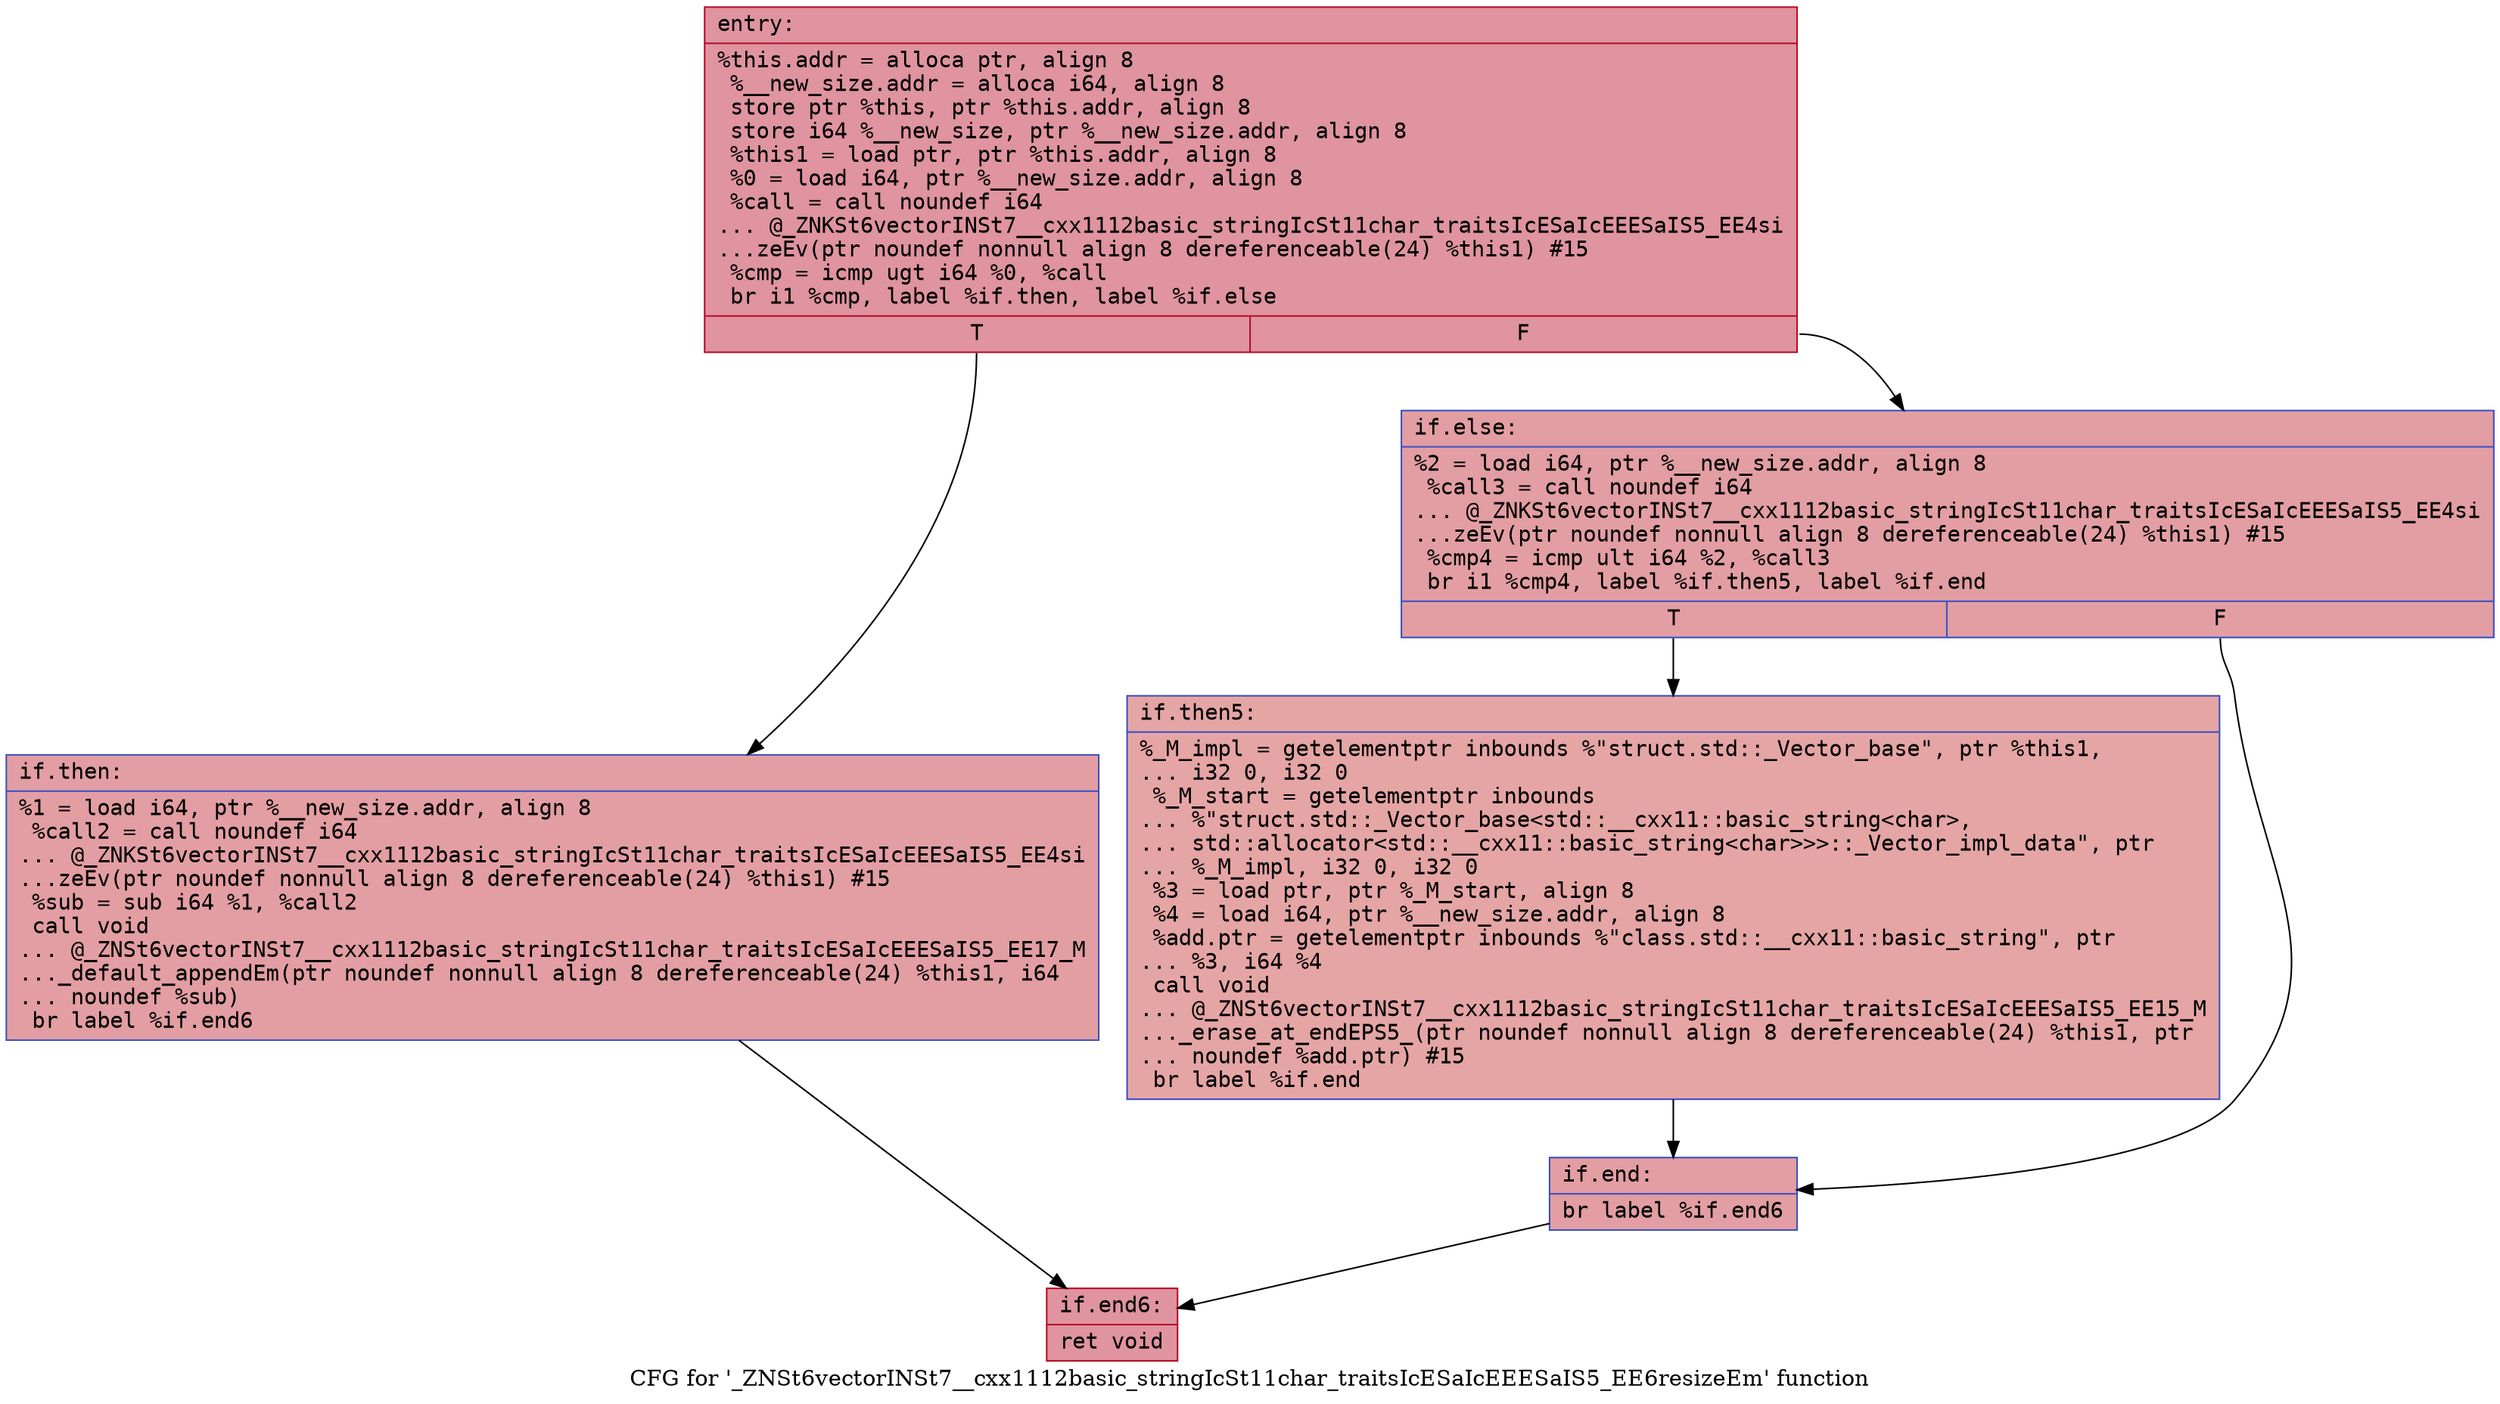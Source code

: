 digraph "CFG for '_ZNSt6vectorINSt7__cxx1112basic_stringIcSt11char_traitsIcESaIcEEESaIS5_EE6resizeEm' function" {
	label="CFG for '_ZNSt6vectorINSt7__cxx1112basic_stringIcSt11char_traitsIcESaIcEEESaIS5_EE6resizeEm' function";

	Node0x55bd404adca0 [shape=record,color="#b70d28ff", style=filled, fillcolor="#b70d2870" fontname="Courier",label="{entry:\l|  %this.addr = alloca ptr, align 8\l  %__new_size.addr = alloca i64, align 8\l  store ptr %this, ptr %this.addr, align 8\l  store i64 %__new_size, ptr %__new_size.addr, align 8\l  %this1 = load ptr, ptr %this.addr, align 8\l  %0 = load i64, ptr %__new_size.addr, align 8\l  %call = call noundef i64\l... @_ZNKSt6vectorINSt7__cxx1112basic_stringIcSt11char_traitsIcESaIcEEESaIS5_EE4si\l...zeEv(ptr noundef nonnull align 8 dereferenceable(24) %this1) #15\l  %cmp = icmp ugt i64 %0, %call\l  br i1 %cmp, label %if.then, label %if.else\l|{<s0>T|<s1>F}}"];
	Node0x55bd404adca0:s0 -> Node0x55bd404ae0a0[tooltip="entry -> if.then\nProbability 50.00%" ];
	Node0x55bd404adca0:s1 -> Node0x55bd404ae110[tooltip="entry -> if.else\nProbability 50.00%" ];
	Node0x55bd404ae0a0 [shape=record,color="#3d50c3ff", style=filled, fillcolor="#be242e70" fontname="Courier",label="{if.then:\l|  %1 = load i64, ptr %__new_size.addr, align 8\l  %call2 = call noundef i64\l... @_ZNKSt6vectorINSt7__cxx1112basic_stringIcSt11char_traitsIcESaIcEEESaIS5_EE4si\l...zeEv(ptr noundef nonnull align 8 dereferenceable(24) %this1) #15\l  %sub = sub i64 %1, %call2\l  call void\l... @_ZNSt6vectorINSt7__cxx1112basic_stringIcSt11char_traitsIcESaIcEEESaIS5_EE17_M\l..._default_appendEm(ptr noundef nonnull align 8 dereferenceable(24) %this1, i64\l... noundef %sub)\l  br label %if.end6\l}"];
	Node0x55bd404ae0a0 -> Node0x55bd404ae6c0[tooltip="if.then -> if.end6\nProbability 100.00%" ];
	Node0x55bd404ae110 [shape=record,color="#3d50c3ff", style=filled, fillcolor="#be242e70" fontname="Courier",label="{if.else:\l|  %2 = load i64, ptr %__new_size.addr, align 8\l  %call3 = call noundef i64\l... @_ZNKSt6vectorINSt7__cxx1112basic_stringIcSt11char_traitsIcESaIcEEESaIS5_EE4si\l...zeEv(ptr noundef nonnull align 8 dereferenceable(24) %this1) #15\l  %cmp4 = icmp ult i64 %2, %call3\l  br i1 %cmp4, label %if.then5, label %if.end\l|{<s0>T|<s1>F}}"];
	Node0x55bd404ae110:s0 -> Node0x55bd404aeaf0[tooltip="if.else -> if.then5\nProbability 50.00%" ];
	Node0x55bd404ae110:s1 -> Node0x55bd404aeb40[tooltip="if.else -> if.end\nProbability 50.00%" ];
	Node0x55bd404aeaf0 [shape=record,color="#3d50c3ff", style=filled, fillcolor="#c5333470" fontname="Courier",label="{if.then5:\l|  %_M_impl = getelementptr inbounds %\"struct.std::_Vector_base\", ptr %this1,\l... i32 0, i32 0\l  %_M_start = getelementptr inbounds\l... %\"struct.std::_Vector_base\<std::__cxx11::basic_string\<char\>,\l... std::allocator\<std::__cxx11::basic_string\<char\>\>\>::_Vector_impl_data\", ptr\l... %_M_impl, i32 0, i32 0\l  %3 = load ptr, ptr %_M_start, align 8\l  %4 = load i64, ptr %__new_size.addr, align 8\l  %add.ptr = getelementptr inbounds %\"class.std::__cxx11::basic_string\", ptr\l... %3, i64 %4\l  call void\l... @_ZNSt6vectorINSt7__cxx1112basic_stringIcSt11char_traitsIcESaIcEEESaIS5_EE15_M\l..._erase_at_endEPS5_(ptr noundef nonnull align 8 dereferenceable(24) %this1, ptr\l... noundef %add.ptr) #15\l  br label %if.end\l}"];
	Node0x55bd404aeaf0 -> Node0x55bd404aeb40[tooltip="if.then5 -> if.end\nProbability 100.00%" ];
	Node0x55bd404aeb40 [shape=record,color="#3d50c3ff", style=filled, fillcolor="#be242e70" fontname="Courier",label="{if.end:\l|  br label %if.end6\l}"];
	Node0x55bd404aeb40 -> Node0x55bd404ae6c0[tooltip="if.end -> if.end6\nProbability 100.00%" ];
	Node0x55bd404ae6c0 [shape=record,color="#b70d28ff", style=filled, fillcolor="#b70d2870" fontname="Courier",label="{if.end6:\l|  ret void\l}"];
}
